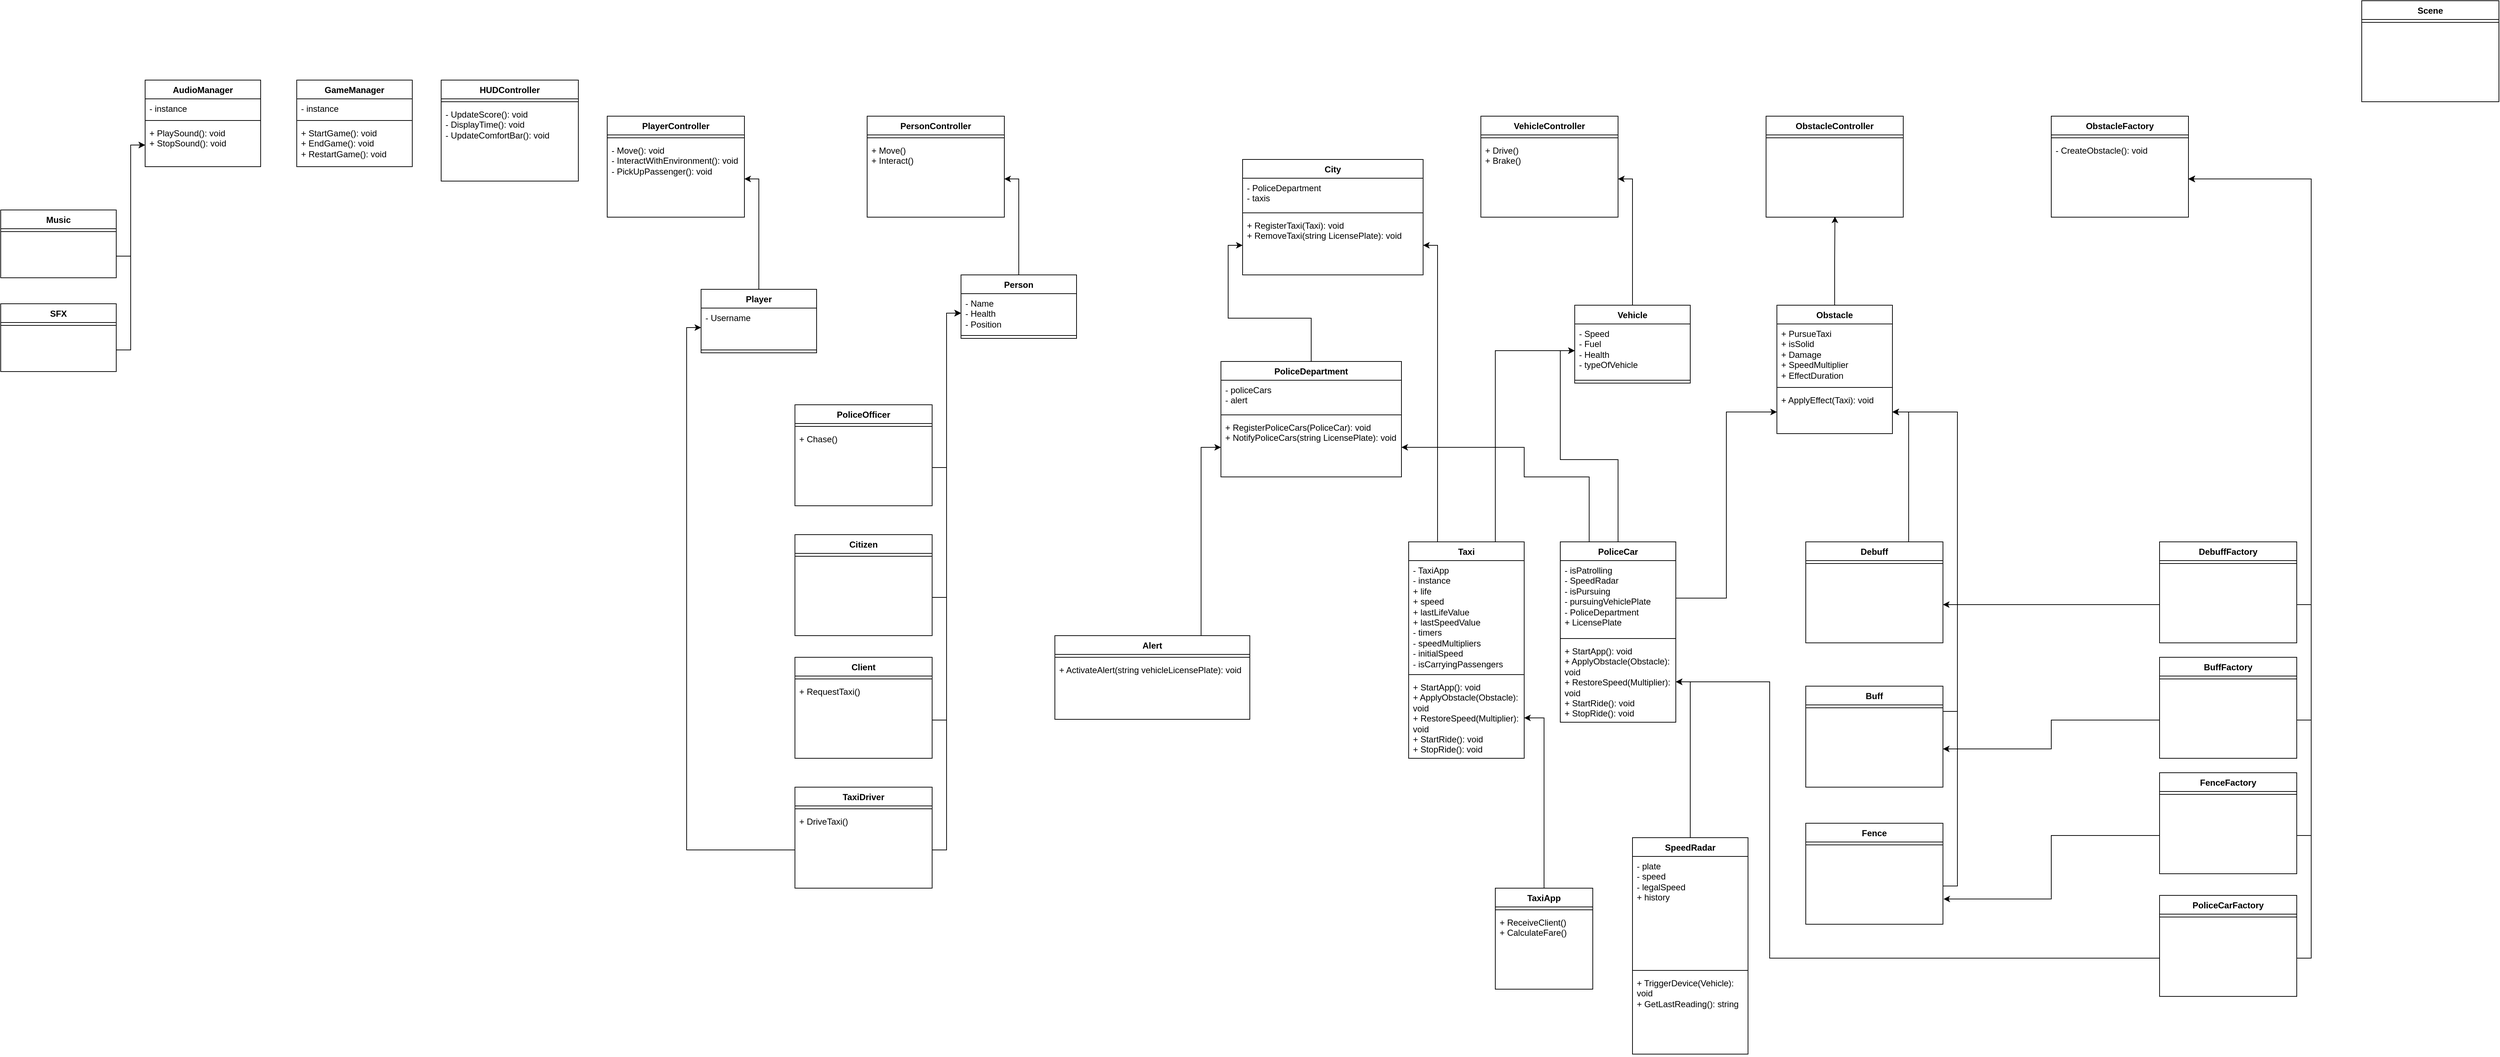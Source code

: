 <mxfile version="24.8.4">
  <diagram name="Page-1" id="lVFunfldX__j-fV8zxtV">
    <mxGraphModel dx="4097" dy="1449" grid="1" gridSize="10" guides="1" tooltips="1" connect="1" arrows="1" fold="1" page="1" pageScale="1" pageWidth="850" pageHeight="1100" math="0" shadow="0">
      <root>
        <mxCell id="0" />
        <mxCell id="1" parent="0" />
        <mxCell id="Zg6Z9V_iIzjyqQReN4WH-5" value="PlayerController" style="swimlane;fontStyle=1;align=center;verticalAlign=top;childLayout=stackLayout;horizontal=1;startSize=26;horizontalStack=0;resizeParent=1;resizeParentMax=0;resizeLast=0;collapsible=1;marginBottom=0;whiteSpace=wrap;html=1;" parent="1" vertex="1">
          <mxGeometry x="440" y="180" width="190" height="140" as="geometry" />
        </mxCell>
        <mxCell id="Zg6Z9V_iIzjyqQReN4WH-6" value="" style="line;strokeWidth=1;fillColor=none;align=left;verticalAlign=middle;spacingTop=-1;spacingLeft=3;spacingRight=3;rotatable=0;labelPosition=right;points=[];portConstraint=eastwest;strokeColor=inherit;" parent="Zg6Z9V_iIzjyqQReN4WH-5" vertex="1">
          <mxGeometry y="26" width="190" height="8" as="geometry" />
        </mxCell>
        <mxCell id="Zg6Z9V_iIzjyqQReN4WH-7" value="- Move(): void&lt;div&gt;- InteractWithEnvironment(): void&lt;/div&gt;&lt;div&gt;- PickUpPassenger(): void&lt;/div&gt;" style="text;strokeColor=none;fillColor=none;align=left;verticalAlign=top;spacingLeft=4;spacingRight=4;overflow=hidden;rotatable=0;points=[[0,0.5],[1,0.5]];portConstraint=eastwest;whiteSpace=wrap;html=1;" parent="Zg6Z9V_iIzjyqQReN4WH-5" vertex="1">
          <mxGeometry y="34" width="190" height="106" as="geometry" />
        </mxCell>
        <mxCell id="Zg6Z9V_iIzjyqQReN4WH-9" value="GameManager" style="swimlane;fontStyle=1;align=center;verticalAlign=top;childLayout=stackLayout;horizontal=1;startSize=26;horizontalStack=0;resizeParent=1;resizeParentMax=0;resizeLast=0;collapsible=1;marginBottom=0;whiteSpace=wrap;html=1;" parent="1" vertex="1">
          <mxGeometry x="10" y="130" width="160" height="120" as="geometry" />
        </mxCell>
        <mxCell id="Zg6Z9V_iIzjyqQReN4WH-10" value="- instance" style="text;strokeColor=none;fillColor=none;align=left;verticalAlign=top;spacingLeft=4;spacingRight=4;overflow=hidden;rotatable=0;points=[[0,0.5],[1,0.5]];portConstraint=eastwest;whiteSpace=wrap;html=1;" parent="Zg6Z9V_iIzjyqQReN4WH-9" vertex="1">
          <mxGeometry y="26" width="160" height="26" as="geometry" />
        </mxCell>
        <mxCell id="Zg6Z9V_iIzjyqQReN4WH-11" value="" style="line;strokeWidth=1;fillColor=none;align=left;verticalAlign=middle;spacingTop=-1;spacingLeft=3;spacingRight=3;rotatable=0;labelPosition=right;points=[];portConstraint=eastwest;strokeColor=inherit;" parent="Zg6Z9V_iIzjyqQReN4WH-9" vertex="1">
          <mxGeometry y="52" width="160" height="8" as="geometry" />
        </mxCell>
        <mxCell id="Zg6Z9V_iIzjyqQReN4WH-12" value="+ StartGame(): void&lt;div&gt;+ EndGame(): void&lt;/div&gt;&lt;div&gt;+ RestartGame(): void&lt;/div&gt;" style="text;strokeColor=none;fillColor=none;align=left;verticalAlign=top;spacingLeft=4;spacingRight=4;overflow=hidden;rotatable=0;points=[[0,0.5],[1,0.5]];portConstraint=eastwest;whiteSpace=wrap;html=1;" parent="Zg6Z9V_iIzjyqQReN4WH-9" vertex="1">
          <mxGeometry y="60" width="160" height="60" as="geometry" />
        </mxCell>
        <mxCell id="Zg6Z9V_iIzjyqQReN4WH-13" value="HUDController" style="swimlane;fontStyle=1;align=center;verticalAlign=top;childLayout=stackLayout;horizontal=1;startSize=26;horizontalStack=0;resizeParent=1;resizeParentMax=0;resizeLast=0;collapsible=1;marginBottom=0;whiteSpace=wrap;html=1;" parent="1" vertex="1">
          <mxGeometry x="210" y="130" width="190" height="140" as="geometry" />
        </mxCell>
        <mxCell id="Zg6Z9V_iIzjyqQReN4WH-14" value="" style="line;strokeWidth=1;fillColor=none;align=left;verticalAlign=middle;spacingTop=-1;spacingLeft=3;spacingRight=3;rotatable=0;labelPosition=right;points=[];portConstraint=eastwest;strokeColor=inherit;" parent="Zg6Z9V_iIzjyqQReN4WH-13" vertex="1">
          <mxGeometry y="26" width="190" height="8" as="geometry" />
        </mxCell>
        <mxCell id="Zg6Z9V_iIzjyqQReN4WH-15" value="- UpdateScore(): void&lt;div&gt;- DisplayTime(): void&lt;/div&gt;&lt;div&gt;- UpdateComfortBar(): void&lt;/div&gt;" style="text;strokeColor=none;fillColor=none;align=left;verticalAlign=top;spacingLeft=4;spacingRight=4;overflow=hidden;rotatable=0;points=[[0,0.5],[1,0.5]];portConstraint=eastwest;whiteSpace=wrap;html=1;" parent="Zg6Z9V_iIzjyqQReN4WH-13" vertex="1">
          <mxGeometry y="34" width="190" height="106" as="geometry" />
        </mxCell>
        <mxCell id="Zg6Z9V_iIzjyqQReN4WH-19" value="ObstacleFactory" style="swimlane;fontStyle=1;align=center;verticalAlign=top;childLayout=stackLayout;horizontal=1;startSize=26;horizontalStack=0;resizeParent=1;resizeParentMax=0;resizeLast=0;collapsible=1;marginBottom=0;whiteSpace=wrap;html=1;" parent="1" vertex="1">
          <mxGeometry x="2440" y="180" width="190" height="140" as="geometry" />
        </mxCell>
        <mxCell id="Zg6Z9V_iIzjyqQReN4WH-20" value="" style="line;strokeWidth=1;fillColor=none;align=left;verticalAlign=middle;spacingTop=-1;spacingLeft=3;spacingRight=3;rotatable=0;labelPosition=right;points=[];portConstraint=eastwest;strokeColor=inherit;" parent="Zg6Z9V_iIzjyqQReN4WH-19" vertex="1">
          <mxGeometry y="26" width="190" height="8" as="geometry" />
        </mxCell>
        <mxCell id="Zg6Z9V_iIzjyqQReN4WH-21" value="- CreateObstacle(): void" style="text;strokeColor=none;fillColor=none;align=left;verticalAlign=top;spacingLeft=4;spacingRight=4;overflow=hidden;rotatable=0;points=[[0,0.5],[1,0.5]];portConstraint=eastwest;whiteSpace=wrap;html=1;" parent="Zg6Z9V_iIzjyqQReN4WH-19" vertex="1">
          <mxGeometry y="34" width="190" height="106" as="geometry" />
        </mxCell>
        <mxCell id="Zg6Z9V_iIzjyqQReN4WH-22" value="AudioManager" style="swimlane;fontStyle=1;align=center;verticalAlign=top;childLayout=stackLayout;horizontal=1;startSize=26;horizontalStack=0;resizeParent=1;resizeParentMax=0;resizeLast=0;collapsible=1;marginBottom=0;whiteSpace=wrap;html=1;" parent="1" vertex="1">
          <mxGeometry x="-200" y="130" width="160" height="120" as="geometry" />
        </mxCell>
        <mxCell id="Zg6Z9V_iIzjyqQReN4WH-23" value="- instance" style="text;strokeColor=none;fillColor=none;align=left;verticalAlign=top;spacingLeft=4;spacingRight=4;overflow=hidden;rotatable=0;points=[[0,0.5],[1,0.5]];portConstraint=eastwest;whiteSpace=wrap;html=1;" parent="Zg6Z9V_iIzjyqQReN4WH-22" vertex="1">
          <mxGeometry y="26" width="160" height="26" as="geometry" />
        </mxCell>
        <mxCell id="Zg6Z9V_iIzjyqQReN4WH-24" value="" style="line;strokeWidth=1;fillColor=none;align=left;verticalAlign=middle;spacingTop=-1;spacingLeft=3;spacingRight=3;rotatable=0;labelPosition=right;points=[];portConstraint=eastwest;strokeColor=inherit;" parent="Zg6Z9V_iIzjyqQReN4WH-22" vertex="1">
          <mxGeometry y="52" width="160" height="8" as="geometry" />
        </mxCell>
        <mxCell id="Zg6Z9V_iIzjyqQReN4WH-25" value="+ PlaySound(): void&lt;div&gt;+ StopSound(): void&lt;/div&gt;" style="text;strokeColor=none;fillColor=none;align=left;verticalAlign=top;spacingLeft=4;spacingRight=4;overflow=hidden;rotatable=0;points=[[0,0.5],[1,0.5]];portConstraint=eastwest;whiteSpace=wrap;html=1;" parent="Zg6Z9V_iIzjyqQReN4WH-22" vertex="1">
          <mxGeometry y="60" width="160" height="60" as="geometry" />
        </mxCell>
        <mxCell id="ju_lTgfzVeVkISwV9ZIi-1" value="PersonController" style="swimlane;fontStyle=1;align=center;verticalAlign=top;childLayout=stackLayout;horizontal=1;startSize=26;horizontalStack=0;resizeParent=1;resizeParentMax=0;resizeLast=0;collapsible=1;marginBottom=0;whiteSpace=wrap;html=1;" vertex="1" parent="1">
          <mxGeometry x="800" y="180" width="190" height="140" as="geometry" />
        </mxCell>
        <mxCell id="ju_lTgfzVeVkISwV9ZIi-2" value="" style="line;strokeWidth=1;fillColor=none;align=left;verticalAlign=middle;spacingTop=-1;spacingLeft=3;spacingRight=3;rotatable=0;labelPosition=right;points=[];portConstraint=eastwest;strokeColor=inherit;" vertex="1" parent="ju_lTgfzVeVkISwV9ZIi-1">
          <mxGeometry y="26" width="190" height="8" as="geometry" />
        </mxCell>
        <mxCell id="ju_lTgfzVeVkISwV9ZIi-3" value="+ Move()&lt;div&gt;+ Interact()&lt;/div&gt;" style="text;strokeColor=none;fillColor=none;align=left;verticalAlign=top;spacingLeft=4;spacingRight=4;overflow=hidden;rotatable=0;points=[[0,0.5],[1,0.5]];portConstraint=eastwest;whiteSpace=wrap;html=1;" vertex="1" parent="ju_lTgfzVeVkISwV9ZIi-1">
          <mxGeometry y="34" width="190" height="106" as="geometry" />
        </mxCell>
        <mxCell id="ju_lTgfzVeVkISwV9ZIi-4" value="VehicleController" style="swimlane;fontStyle=1;align=center;verticalAlign=top;childLayout=stackLayout;horizontal=1;startSize=26;horizontalStack=0;resizeParent=1;resizeParentMax=0;resizeLast=0;collapsible=1;marginBottom=0;whiteSpace=wrap;html=1;" vertex="1" parent="1">
          <mxGeometry x="1650" y="180" width="190" height="140" as="geometry" />
        </mxCell>
        <mxCell id="ju_lTgfzVeVkISwV9ZIi-5" value="" style="line;strokeWidth=1;fillColor=none;align=left;verticalAlign=middle;spacingTop=-1;spacingLeft=3;spacingRight=3;rotatable=0;labelPosition=right;points=[];portConstraint=eastwest;strokeColor=inherit;" vertex="1" parent="ju_lTgfzVeVkISwV9ZIi-4">
          <mxGeometry y="26" width="190" height="8" as="geometry" />
        </mxCell>
        <mxCell id="ju_lTgfzVeVkISwV9ZIi-6" value="+ Drive()&lt;div&gt;+ Brake()&lt;/div&gt;" style="text;strokeColor=none;fillColor=none;align=left;verticalAlign=top;spacingLeft=4;spacingRight=4;overflow=hidden;rotatable=0;points=[[0,0.5],[1,0.5]];portConstraint=eastwest;whiteSpace=wrap;html=1;" vertex="1" parent="ju_lTgfzVeVkISwV9ZIi-4">
          <mxGeometry y="34" width="190" height="106" as="geometry" />
        </mxCell>
        <mxCell id="ju_lTgfzVeVkISwV9ZIi-13" value="PoliceOfficer" style="swimlane;fontStyle=1;align=center;verticalAlign=top;childLayout=stackLayout;horizontal=1;startSize=26;horizontalStack=0;resizeParent=1;resizeParentMax=0;resizeLast=0;collapsible=1;marginBottom=0;whiteSpace=wrap;html=1;" vertex="1" parent="1">
          <mxGeometry x="700" y="580" width="190" height="140" as="geometry" />
        </mxCell>
        <mxCell id="ju_lTgfzVeVkISwV9ZIi-14" value="" style="line;strokeWidth=1;fillColor=none;align=left;verticalAlign=middle;spacingTop=-1;spacingLeft=3;spacingRight=3;rotatable=0;labelPosition=right;points=[];portConstraint=eastwest;strokeColor=inherit;" vertex="1" parent="ju_lTgfzVeVkISwV9ZIi-13">
          <mxGeometry y="26" width="190" height="8" as="geometry" />
        </mxCell>
        <mxCell id="ju_lTgfzVeVkISwV9ZIi-15" value="+ Chase()" style="text;strokeColor=none;fillColor=none;align=left;verticalAlign=top;spacingLeft=4;spacingRight=4;overflow=hidden;rotatable=0;points=[[0,0.5],[1,0.5]];portConstraint=eastwest;whiteSpace=wrap;html=1;" vertex="1" parent="ju_lTgfzVeVkISwV9ZIi-13">
          <mxGeometry y="34" width="190" height="106" as="geometry" />
        </mxCell>
        <mxCell id="ju_lTgfzVeVkISwV9ZIi-16" value="Citizen" style="swimlane;fontStyle=1;align=center;verticalAlign=top;childLayout=stackLayout;horizontal=1;startSize=26;horizontalStack=0;resizeParent=1;resizeParentMax=0;resizeLast=0;collapsible=1;marginBottom=0;whiteSpace=wrap;html=1;" vertex="1" parent="1">
          <mxGeometry x="700" y="760" width="190" height="140" as="geometry" />
        </mxCell>
        <mxCell id="ju_lTgfzVeVkISwV9ZIi-17" value="" style="line;strokeWidth=1;fillColor=none;align=left;verticalAlign=middle;spacingTop=-1;spacingLeft=3;spacingRight=3;rotatable=0;labelPosition=right;points=[];portConstraint=eastwest;strokeColor=inherit;" vertex="1" parent="ju_lTgfzVeVkISwV9ZIi-16">
          <mxGeometry y="26" width="190" height="8" as="geometry" />
        </mxCell>
        <mxCell id="ju_lTgfzVeVkISwV9ZIi-18" value="&amp;nbsp;" style="text;strokeColor=none;fillColor=none;align=left;verticalAlign=top;spacingLeft=4;spacingRight=4;overflow=hidden;rotatable=0;points=[[0,0.5],[1,0.5]];portConstraint=eastwest;whiteSpace=wrap;html=1;" vertex="1" parent="ju_lTgfzVeVkISwV9ZIi-16">
          <mxGeometry y="34" width="190" height="106" as="geometry" />
        </mxCell>
        <mxCell id="ju_lTgfzVeVkISwV9ZIi-19" value="Client" style="swimlane;fontStyle=1;align=center;verticalAlign=top;childLayout=stackLayout;horizontal=1;startSize=26;horizontalStack=0;resizeParent=1;resizeParentMax=0;resizeLast=0;collapsible=1;marginBottom=0;whiteSpace=wrap;html=1;" vertex="1" parent="1">
          <mxGeometry x="700" y="930" width="190" height="140" as="geometry" />
        </mxCell>
        <mxCell id="ju_lTgfzVeVkISwV9ZIi-20" value="" style="line;strokeWidth=1;fillColor=none;align=left;verticalAlign=middle;spacingTop=-1;spacingLeft=3;spacingRight=3;rotatable=0;labelPosition=right;points=[];portConstraint=eastwest;strokeColor=inherit;" vertex="1" parent="ju_lTgfzVeVkISwV9ZIi-19">
          <mxGeometry y="26" width="190" height="8" as="geometry" />
        </mxCell>
        <mxCell id="ju_lTgfzVeVkISwV9ZIi-21" value="+ RequestTaxi()" style="text;strokeColor=none;fillColor=none;align=left;verticalAlign=top;spacingLeft=4;spacingRight=4;overflow=hidden;rotatable=0;points=[[0,0.5],[1,0.5]];portConstraint=eastwest;whiteSpace=wrap;html=1;" vertex="1" parent="ju_lTgfzVeVkISwV9ZIi-19">
          <mxGeometry y="34" width="190" height="106" as="geometry" />
        </mxCell>
        <mxCell id="ju_lTgfzVeVkISwV9ZIi-22" value="TaxiDriver" style="swimlane;fontStyle=1;align=center;verticalAlign=top;childLayout=stackLayout;horizontal=1;startSize=26;horizontalStack=0;resizeParent=1;resizeParentMax=0;resizeLast=0;collapsible=1;marginBottom=0;whiteSpace=wrap;html=1;" vertex="1" parent="1">
          <mxGeometry x="700" y="1110" width="190" height="140" as="geometry" />
        </mxCell>
        <mxCell id="ju_lTgfzVeVkISwV9ZIi-23" value="" style="line;strokeWidth=1;fillColor=none;align=left;verticalAlign=middle;spacingTop=-1;spacingLeft=3;spacingRight=3;rotatable=0;labelPosition=right;points=[];portConstraint=eastwest;strokeColor=inherit;" vertex="1" parent="ju_lTgfzVeVkISwV9ZIi-22">
          <mxGeometry y="26" width="190" height="8" as="geometry" />
        </mxCell>
        <mxCell id="ju_lTgfzVeVkISwV9ZIi-24" value="+ DriveTaxi()" style="text;strokeColor=none;fillColor=none;align=left;verticalAlign=top;spacingLeft=4;spacingRight=4;overflow=hidden;rotatable=0;points=[[0,0.5],[1,0.5]];portConstraint=eastwest;whiteSpace=wrap;html=1;" vertex="1" parent="ju_lTgfzVeVkISwV9ZIi-22">
          <mxGeometry y="34" width="190" height="106" as="geometry" />
        </mxCell>
        <mxCell id="ju_lTgfzVeVkISwV9ZIi-138" style="edgeStyle=orthogonalEdgeStyle;rounded=0;orthogonalLoop=1;jettySize=auto;html=1;exitX=0.5;exitY=0;exitDx=0;exitDy=0;entryX=1;entryY=0.5;entryDx=0;entryDy=0;" edge="1" parent="1" source="ju_lTgfzVeVkISwV9ZIi-28" target="ju_lTgfzVeVkISwV9ZIi-59">
          <mxGeometry relative="1" as="geometry" />
        </mxCell>
        <mxCell id="ju_lTgfzVeVkISwV9ZIi-28" value="TaxiApp" style="swimlane;fontStyle=1;align=center;verticalAlign=top;childLayout=stackLayout;horizontal=1;startSize=26;horizontalStack=0;resizeParent=1;resizeParentMax=0;resizeLast=0;collapsible=1;marginBottom=0;whiteSpace=wrap;html=1;" vertex="1" parent="1">
          <mxGeometry x="1670" y="1250" width="135" height="140" as="geometry" />
        </mxCell>
        <mxCell id="ju_lTgfzVeVkISwV9ZIi-29" value="" style="line;strokeWidth=1;fillColor=none;align=left;verticalAlign=middle;spacingTop=-1;spacingLeft=3;spacingRight=3;rotatable=0;labelPosition=right;points=[];portConstraint=eastwest;strokeColor=inherit;" vertex="1" parent="ju_lTgfzVeVkISwV9ZIi-28">
          <mxGeometry y="26" width="135" height="8" as="geometry" />
        </mxCell>
        <mxCell id="ju_lTgfzVeVkISwV9ZIi-30" value="+ ReceiveClient()&lt;div&gt;+ CalculateFare()&lt;/div&gt;" style="text;strokeColor=none;fillColor=none;align=left;verticalAlign=top;spacingLeft=4;spacingRight=4;overflow=hidden;rotatable=0;points=[[0,0.5],[1,0.5]];portConstraint=eastwest;whiteSpace=wrap;html=1;" vertex="1" parent="ju_lTgfzVeVkISwV9ZIi-28">
          <mxGeometry y="34" width="135" height="106" as="geometry" />
        </mxCell>
        <mxCell id="ju_lTgfzVeVkISwV9ZIi-37" value="Fence" style="swimlane;fontStyle=1;align=center;verticalAlign=top;childLayout=stackLayout;horizontal=1;startSize=26;horizontalStack=0;resizeParent=1;resizeParentMax=0;resizeLast=0;collapsible=1;marginBottom=0;whiteSpace=wrap;html=1;" vertex="1" parent="1">
          <mxGeometry x="2100" y="1160" width="190" height="140" as="geometry" />
        </mxCell>
        <mxCell id="ju_lTgfzVeVkISwV9ZIi-38" value="" style="line;strokeWidth=1;fillColor=none;align=left;verticalAlign=middle;spacingTop=-1;spacingLeft=3;spacingRight=3;rotatable=0;labelPosition=right;points=[];portConstraint=eastwest;strokeColor=inherit;" vertex="1" parent="ju_lTgfzVeVkISwV9ZIi-37">
          <mxGeometry y="26" width="190" height="8" as="geometry" />
        </mxCell>
        <mxCell id="ju_lTgfzVeVkISwV9ZIi-39" value="&amp;nbsp;" style="text;strokeColor=none;fillColor=none;align=left;verticalAlign=top;spacingLeft=4;spacingRight=4;overflow=hidden;rotatable=0;points=[[0,0.5],[1,0.5]];portConstraint=eastwest;whiteSpace=wrap;html=1;" vertex="1" parent="ju_lTgfzVeVkISwV9ZIi-37">
          <mxGeometry y="34" width="190" height="106" as="geometry" />
        </mxCell>
        <mxCell id="ju_lTgfzVeVkISwV9ZIi-128" style="edgeStyle=orthogonalEdgeStyle;rounded=0;orthogonalLoop=1;jettySize=auto;html=1;exitX=1;exitY=0.25;exitDx=0;exitDy=0;entryX=1;entryY=0.5;entryDx=0;entryDy=0;" edge="1" parent="1" source="ju_lTgfzVeVkISwV9ZIi-46" target="ju_lTgfzVeVkISwV9ZIi-73">
          <mxGeometry relative="1" as="geometry">
            <mxPoint x="2320" y="680" as="targetPoint" />
          </mxGeometry>
        </mxCell>
        <mxCell id="ju_lTgfzVeVkISwV9ZIi-46" value="Buff" style="swimlane;fontStyle=1;align=center;verticalAlign=top;childLayout=stackLayout;horizontal=1;startSize=26;horizontalStack=0;resizeParent=1;resizeParentMax=0;resizeLast=0;collapsible=1;marginBottom=0;whiteSpace=wrap;html=1;" vertex="1" parent="1">
          <mxGeometry x="2100" y="970" width="190" height="140" as="geometry" />
        </mxCell>
        <mxCell id="ju_lTgfzVeVkISwV9ZIi-47" value="" style="line;strokeWidth=1;fillColor=none;align=left;verticalAlign=middle;spacingTop=-1;spacingLeft=3;spacingRight=3;rotatable=0;labelPosition=right;points=[];portConstraint=eastwest;strokeColor=inherit;" vertex="1" parent="ju_lTgfzVeVkISwV9ZIi-46">
          <mxGeometry y="26" width="190" height="8" as="geometry" />
        </mxCell>
        <mxCell id="ju_lTgfzVeVkISwV9ZIi-48" value="&amp;nbsp;" style="text;strokeColor=none;fillColor=none;align=left;verticalAlign=top;spacingLeft=4;spacingRight=4;overflow=hidden;rotatable=0;points=[[0,0.5],[1,0.5]];portConstraint=eastwest;whiteSpace=wrap;html=1;" vertex="1" parent="ju_lTgfzVeVkISwV9ZIi-46">
          <mxGeometry y="34" width="190" height="106" as="geometry" />
        </mxCell>
        <mxCell id="ju_lTgfzVeVkISwV9ZIi-124" style="edgeStyle=orthogonalEdgeStyle;rounded=0;orthogonalLoop=1;jettySize=auto;html=1;exitX=0.75;exitY=0;exitDx=0;exitDy=0;entryX=1;entryY=0.5;entryDx=0;entryDy=0;" edge="1" parent="1" source="ju_lTgfzVeVkISwV9ZIi-49" target="ju_lTgfzVeVkISwV9ZIi-73">
          <mxGeometry relative="1" as="geometry">
            <mxPoint x="2050" y="590" as="targetPoint" />
          </mxGeometry>
        </mxCell>
        <mxCell id="ju_lTgfzVeVkISwV9ZIi-49" value="Debuff" style="swimlane;fontStyle=1;align=center;verticalAlign=top;childLayout=stackLayout;horizontal=1;startSize=26;horizontalStack=0;resizeParent=1;resizeParentMax=0;resizeLast=0;collapsible=1;marginBottom=0;whiteSpace=wrap;html=1;" vertex="1" parent="1">
          <mxGeometry x="2100" y="770" width="190" height="140" as="geometry" />
        </mxCell>
        <mxCell id="ju_lTgfzVeVkISwV9ZIi-50" value="" style="line;strokeWidth=1;fillColor=none;align=left;verticalAlign=middle;spacingTop=-1;spacingLeft=3;spacingRight=3;rotatable=0;labelPosition=right;points=[];portConstraint=eastwest;strokeColor=inherit;" vertex="1" parent="ju_lTgfzVeVkISwV9ZIi-49">
          <mxGeometry y="26" width="190" height="8" as="geometry" />
        </mxCell>
        <mxCell id="ju_lTgfzVeVkISwV9ZIi-51" value="&amp;nbsp;" style="text;strokeColor=none;fillColor=none;align=left;verticalAlign=top;spacingLeft=4;spacingRight=4;overflow=hidden;rotatable=0;points=[[0,0.5],[1,0.5]];portConstraint=eastwest;whiteSpace=wrap;html=1;" vertex="1" parent="ju_lTgfzVeVkISwV9ZIi-49">
          <mxGeometry y="34" width="190" height="106" as="geometry" />
        </mxCell>
        <mxCell id="ju_lTgfzVeVkISwV9ZIi-136" style="edgeStyle=orthogonalEdgeStyle;rounded=0;orthogonalLoop=1;jettySize=auto;html=1;exitX=0.75;exitY=0;exitDx=0;exitDy=0;entryX=0;entryY=0.5;entryDx=0;entryDy=0;" edge="1" parent="1" source="ju_lTgfzVeVkISwV9ZIi-56" target="ju_lTgfzVeVkISwV9ZIi-93">
          <mxGeometry relative="1" as="geometry" />
        </mxCell>
        <mxCell id="ju_lTgfzVeVkISwV9ZIi-142" style="edgeStyle=orthogonalEdgeStyle;rounded=0;orthogonalLoop=1;jettySize=auto;html=1;exitX=0.25;exitY=0;exitDx=0;exitDy=0;" edge="1" parent="1" source="ju_lTgfzVeVkISwV9ZIi-56" target="ju_lTgfzVeVkISwV9ZIi-113">
          <mxGeometry relative="1" as="geometry" />
        </mxCell>
        <mxCell id="ju_lTgfzVeVkISwV9ZIi-56" value="Taxi" style="swimlane;fontStyle=1;align=center;verticalAlign=top;childLayout=stackLayout;horizontal=1;startSize=26;horizontalStack=0;resizeParent=1;resizeParentMax=0;resizeLast=0;collapsible=1;marginBottom=0;whiteSpace=wrap;html=1;" vertex="1" parent="1">
          <mxGeometry x="1550" y="770" width="160" height="300" as="geometry" />
        </mxCell>
        <mxCell id="ju_lTgfzVeVkISwV9ZIi-57" value="- TaxiApp&lt;div&gt;- instance&lt;/div&gt;&lt;div&gt;+ life&lt;/div&gt;&lt;div&gt;+ speed&lt;/div&gt;&lt;div&gt;+ lastLifeValue&lt;/div&gt;&lt;div&gt;+ lastSpeedValue&lt;/div&gt;&lt;div&gt;- timers&lt;/div&gt;&lt;div&gt;- speedMultipliers&lt;/div&gt;&lt;div&gt;- initialSpeed&lt;/div&gt;&lt;div&gt;- isCarryingPassengers&lt;/div&gt;" style="text;strokeColor=none;fillColor=none;align=left;verticalAlign=top;spacingLeft=4;spacingRight=4;overflow=hidden;rotatable=0;points=[[0,0.5],[1,0.5]];portConstraint=eastwest;whiteSpace=wrap;html=1;" vertex="1" parent="ju_lTgfzVeVkISwV9ZIi-56">
          <mxGeometry y="26" width="160" height="154" as="geometry" />
        </mxCell>
        <mxCell id="ju_lTgfzVeVkISwV9ZIi-58" value="" style="line;strokeWidth=1;fillColor=none;align=left;verticalAlign=middle;spacingTop=-1;spacingLeft=3;spacingRight=3;rotatable=0;labelPosition=right;points=[];portConstraint=eastwest;strokeColor=inherit;" vertex="1" parent="ju_lTgfzVeVkISwV9ZIi-56">
          <mxGeometry y="180" width="160" height="8" as="geometry" />
        </mxCell>
        <mxCell id="ju_lTgfzVeVkISwV9ZIi-59" value="+ StartApp(): void&lt;div&gt;+ ApplyObstacle(Obstacle): void&lt;/div&gt;&lt;div&gt;+ RestoreSpeed(Multiplier): void&lt;/div&gt;&lt;div&gt;+ StartRide(): void&lt;/div&gt;&lt;div&gt;+ StopRide(): void&lt;/div&gt;" style="text;strokeColor=none;fillColor=none;align=left;verticalAlign=top;spacingLeft=4;spacingRight=4;overflow=hidden;rotatable=0;points=[[0,0.5],[1,0.5]];portConstraint=eastwest;whiteSpace=wrap;html=1;" vertex="1" parent="ju_lTgfzVeVkISwV9ZIi-56">
          <mxGeometry y="188" width="160" height="112" as="geometry" />
        </mxCell>
        <mxCell id="ju_lTgfzVeVkISwV9ZIi-152" style="edgeStyle=orthogonalEdgeStyle;rounded=0;orthogonalLoop=1;jettySize=auto;html=1;exitX=0.5;exitY=0;exitDx=0;exitDy=0;" edge="1" parent="1" source="ju_lTgfzVeVkISwV9ZIi-60" target="ju_lTgfzVeVkISwV9ZIi-3">
          <mxGeometry relative="1" as="geometry" />
        </mxCell>
        <mxCell id="ju_lTgfzVeVkISwV9ZIi-60" value="Person" style="swimlane;fontStyle=1;align=center;verticalAlign=top;childLayout=stackLayout;horizontal=1;startSize=26;horizontalStack=0;resizeParent=1;resizeParentMax=0;resizeLast=0;collapsible=1;marginBottom=0;whiteSpace=wrap;html=1;" vertex="1" parent="1">
          <mxGeometry x="930" y="400" width="160" height="88" as="geometry" />
        </mxCell>
        <mxCell id="ju_lTgfzVeVkISwV9ZIi-61" value="- Name&lt;div&gt;- Health&lt;/div&gt;&lt;div&gt;- Position&lt;/div&gt;" style="text;strokeColor=none;fillColor=none;align=left;verticalAlign=top;spacingLeft=4;spacingRight=4;overflow=hidden;rotatable=0;points=[[0,0.5],[1,0.5]];portConstraint=eastwest;whiteSpace=wrap;html=1;" vertex="1" parent="ju_lTgfzVeVkISwV9ZIi-60">
          <mxGeometry y="26" width="160" height="54" as="geometry" />
        </mxCell>
        <mxCell id="ju_lTgfzVeVkISwV9ZIi-62" value="" style="line;strokeWidth=1;fillColor=none;align=left;verticalAlign=middle;spacingTop=-1;spacingLeft=3;spacingRight=3;rotatable=0;labelPosition=right;points=[];portConstraint=eastwest;strokeColor=inherit;" vertex="1" parent="ju_lTgfzVeVkISwV9ZIi-60">
          <mxGeometry y="80" width="160" height="8" as="geometry" />
        </mxCell>
        <mxCell id="ju_lTgfzVeVkISwV9ZIi-70" value="Obstacle" style="swimlane;fontStyle=1;align=center;verticalAlign=top;childLayout=stackLayout;horizontal=1;startSize=26;horizontalStack=0;resizeParent=1;resizeParentMax=0;resizeLast=0;collapsible=1;marginBottom=0;whiteSpace=wrap;html=1;" vertex="1" parent="1">
          <mxGeometry x="2060" y="442" width="160" height="178" as="geometry" />
        </mxCell>
        <mxCell id="ju_lTgfzVeVkISwV9ZIi-71" value="+ PursueTaxi&lt;div&gt;+ isSolid&lt;/div&gt;&lt;div&gt;+ Damage&lt;/div&gt;&lt;div&gt;+ SpeedMultiplier&lt;/div&gt;&lt;div&gt;+ EffectDuration&lt;/div&gt;" style="text;strokeColor=none;fillColor=none;align=left;verticalAlign=top;spacingLeft=4;spacingRight=4;overflow=hidden;rotatable=0;points=[[0,0.5],[1,0.5]];portConstraint=eastwest;whiteSpace=wrap;html=1;" vertex="1" parent="ju_lTgfzVeVkISwV9ZIi-70">
          <mxGeometry y="26" width="160" height="84" as="geometry" />
        </mxCell>
        <mxCell id="ju_lTgfzVeVkISwV9ZIi-72" value="" style="line;strokeWidth=1;fillColor=none;align=left;verticalAlign=middle;spacingTop=-1;spacingLeft=3;spacingRight=3;rotatable=0;labelPosition=right;points=[];portConstraint=eastwest;strokeColor=inherit;" vertex="1" parent="ju_lTgfzVeVkISwV9ZIi-70">
          <mxGeometry y="110" width="160" height="8" as="geometry" />
        </mxCell>
        <mxCell id="ju_lTgfzVeVkISwV9ZIi-73" value="+ ApplyEffect(Taxi): void" style="text;strokeColor=none;fillColor=none;align=left;verticalAlign=top;spacingLeft=4;spacingRight=4;overflow=hidden;rotatable=0;points=[[0,0.5],[1,0.5]];portConstraint=eastwest;whiteSpace=wrap;html=1;" vertex="1" parent="ju_lTgfzVeVkISwV9ZIi-70">
          <mxGeometry y="118" width="160" height="60" as="geometry" />
        </mxCell>
        <mxCell id="ju_lTgfzVeVkISwV9ZIi-74" value="FenceFactory" style="swimlane;fontStyle=1;align=center;verticalAlign=top;childLayout=stackLayout;horizontal=1;startSize=26;horizontalStack=0;resizeParent=1;resizeParentMax=0;resizeLast=0;collapsible=1;marginBottom=0;whiteSpace=wrap;html=1;" vertex="1" parent="1">
          <mxGeometry x="2590" y="1090" width="190" height="140" as="geometry" />
        </mxCell>
        <mxCell id="ju_lTgfzVeVkISwV9ZIi-75" value="" style="line;strokeWidth=1;fillColor=none;align=left;verticalAlign=middle;spacingTop=-1;spacingLeft=3;spacingRight=3;rotatable=0;labelPosition=right;points=[];portConstraint=eastwest;strokeColor=inherit;" vertex="1" parent="ju_lTgfzVeVkISwV9ZIi-74">
          <mxGeometry y="26" width="190" height="8" as="geometry" />
        </mxCell>
        <mxCell id="ju_lTgfzVeVkISwV9ZIi-76" value="&amp;nbsp;" style="text;strokeColor=none;fillColor=none;align=left;verticalAlign=top;spacingLeft=4;spacingRight=4;overflow=hidden;rotatable=0;points=[[0,0.5],[1,0.5]];portConstraint=eastwest;whiteSpace=wrap;html=1;" vertex="1" parent="ju_lTgfzVeVkISwV9ZIi-74">
          <mxGeometry y="34" width="190" height="106" as="geometry" />
        </mxCell>
        <mxCell id="ju_lTgfzVeVkISwV9ZIi-77" value="PoliceCarFactory" style="swimlane;fontStyle=1;align=center;verticalAlign=top;childLayout=stackLayout;horizontal=1;startSize=26;horizontalStack=0;resizeParent=1;resizeParentMax=0;resizeLast=0;collapsible=1;marginBottom=0;whiteSpace=wrap;html=1;" vertex="1" parent="1">
          <mxGeometry x="2590" y="1260" width="190" height="140" as="geometry" />
        </mxCell>
        <mxCell id="ju_lTgfzVeVkISwV9ZIi-78" value="" style="line;strokeWidth=1;fillColor=none;align=left;verticalAlign=middle;spacingTop=-1;spacingLeft=3;spacingRight=3;rotatable=0;labelPosition=right;points=[];portConstraint=eastwest;strokeColor=inherit;" vertex="1" parent="ju_lTgfzVeVkISwV9ZIi-77">
          <mxGeometry y="26" width="190" height="8" as="geometry" />
        </mxCell>
        <mxCell id="ju_lTgfzVeVkISwV9ZIi-79" value="&amp;nbsp;" style="text;strokeColor=none;fillColor=none;align=left;verticalAlign=top;spacingLeft=4;spacingRight=4;overflow=hidden;rotatable=0;points=[[0,0.5],[1,0.5]];portConstraint=eastwest;whiteSpace=wrap;html=1;" vertex="1" parent="ju_lTgfzVeVkISwV9ZIi-77">
          <mxGeometry y="34" width="190" height="106" as="geometry" />
        </mxCell>
        <mxCell id="ju_lTgfzVeVkISwV9ZIi-80" value="DebuffFactory" style="swimlane;fontStyle=1;align=center;verticalAlign=top;childLayout=stackLayout;horizontal=1;startSize=26;horizontalStack=0;resizeParent=1;resizeParentMax=0;resizeLast=0;collapsible=1;marginBottom=0;whiteSpace=wrap;html=1;" vertex="1" parent="1">
          <mxGeometry x="2590" y="770" width="190" height="140" as="geometry" />
        </mxCell>
        <mxCell id="ju_lTgfzVeVkISwV9ZIi-81" value="" style="line;strokeWidth=1;fillColor=none;align=left;verticalAlign=middle;spacingTop=-1;spacingLeft=3;spacingRight=3;rotatable=0;labelPosition=right;points=[];portConstraint=eastwest;strokeColor=inherit;" vertex="1" parent="ju_lTgfzVeVkISwV9ZIi-80">
          <mxGeometry y="26" width="190" height="8" as="geometry" />
        </mxCell>
        <mxCell id="ju_lTgfzVeVkISwV9ZIi-82" value="&amp;nbsp;" style="text;strokeColor=none;fillColor=none;align=left;verticalAlign=top;spacingLeft=4;spacingRight=4;overflow=hidden;rotatable=0;points=[[0,0.5],[1,0.5]];portConstraint=eastwest;whiteSpace=wrap;html=1;" vertex="1" parent="ju_lTgfzVeVkISwV9ZIi-80">
          <mxGeometry y="34" width="190" height="106" as="geometry" />
        </mxCell>
        <mxCell id="ju_lTgfzVeVkISwV9ZIi-83" value="BuffFactory" style="swimlane;fontStyle=1;align=center;verticalAlign=top;childLayout=stackLayout;horizontal=1;startSize=26;horizontalStack=0;resizeParent=1;resizeParentMax=0;resizeLast=0;collapsible=1;marginBottom=0;whiteSpace=wrap;html=1;" vertex="1" parent="1">
          <mxGeometry x="2590" y="930" width="190" height="140" as="geometry" />
        </mxCell>
        <mxCell id="ju_lTgfzVeVkISwV9ZIi-84" value="" style="line;strokeWidth=1;fillColor=none;align=left;verticalAlign=middle;spacingTop=-1;spacingLeft=3;spacingRight=3;rotatable=0;labelPosition=right;points=[];portConstraint=eastwest;strokeColor=inherit;" vertex="1" parent="ju_lTgfzVeVkISwV9ZIi-83">
          <mxGeometry y="26" width="190" height="8" as="geometry" />
        </mxCell>
        <mxCell id="ju_lTgfzVeVkISwV9ZIi-85" value="&amp;nbsp;" style="text;strokeColor=none;fillColor=none;align=left;verticalAlign=top;spacingLeft=4;spacingRight=4;overflow=hidden;rotatable=0;points=[[0,0.5],[1,0.5]];portConstraint=eastwest;whiteSpace=wrap;html=1;" vertex="1" parent="ju_lTgfzVeVkISwV9ZIi-83">
          <mxGeometry y="34" width="190" height="106" as="geometry" />
        </mxCell>
        <mxCell id="ju_lTgfzVeVkISwV9ZIi-89" value="Scene" style="swimlane;fontStyle=1;align=center;verticalAlign=top;childLayout=stackLayout;horizontal=1;startSize=26;horizontalStack=0;resizeParent=1;resizeParentMax=0;resizeLast=0;collapsible=1;marginBottom=0;whiteSpace=wrap;html=1;" vertex="1" parent="1">
          <mxGeometry x="2870" y="20" width="190" height="140" as="geometry" />
        </mxCell>
        <mxCell id="ju_lTgfzVeVkISwV9ZIi-90" value="" style="line;strokeWidth=1;fillColor=none;align=left;verticalAlign=middle;spacingTop=-1;spacingLeft=3;spacingRight=3;rotatable=0;labelPosition=right;points=[];portConstraint=eastwest;strokeColor=inherit;" vertex="1" parent="ju_lTgfzVeVkISwV9ZIi-89">
          <mxGeometry y="26" width="190" height="8" as="geometry" />
        </mxCell>
        <mxCell id="ju_lTgfzVeVkISwV9ZIi-91" value="&amp;nbsp;" style="text;strokeColor=none;fillColor=none;align=left;verticalAlign=top;spacingLeft=4;spacingRight=4;overflow=hidden;rotatable=0;points=[[0,0.5],[1,0.5]];portConstraint=eastwest;whiteSpace=wrap;html=1;" vertex="1" parent="ju_lTgfzVeVkISwV9ZIi-89">
          <mxGeometry y="34" width="190" height="106" as="geometry" />
        </mxCell>
        <mxCell id="ju_lTgfzVeVkISwV9ZIi-133" style="edgeStyle=orthogonalEdgeStyle;rounded=0;orthogonalLoop=1;jettySize=auto;html=1;exitX=0.5;exitY=0;exitDx=0;exitDy=0;entryX=1;entryY=0.5;entryDx=0;entryDy=0;" edge="1" parent="1" source="ju_lTgfzVeVkISwV9ZIi-94" target="ju_lTgfzVeVkISwV9ZIi-6">
          <mxGeometry relative="1" as="geometry" />
        </mxCell>
        <mxCell id="ju_lTgfzVeVkISwV9ZIi-94" value="Vehicle" style="swimlane;fontStyle=1;align=center;verticalAlign=top;childLayout=stackLayout;horizontal=1;startSize=26;horizontalStack=0;resizeParent=1;resizeParentMax=0;resizeLast=0;collapsible=1;marginBottom=0;whiteSpace=wrap;html=1;" vertex="1" parent="1">
          <mxGeometry x="1780" y="442" width="160" height="108" as="geometry" />
        </mxCell>
        <mxCell id="ju_lTgfzVeVkISwV9ZIi-93" value="- Speed&lt;div&gt;- Fuel&lt;/div&gt;&lt;div&gt;- Health&lt;/div&gt;&lt;div&gt;- typeOfVehicle&lt;/div&gt;" style="text;strokeColor=none;fillColor=none;align=left;verticalAlign=top;spacingLeft=4;spacingRight=4;overflow=hidden;rotatable=0;points=[[0,0.5],[1,0.5]];portConstraint=eastwest;whiteSpace=wrap;html=1;" vertex="1" parent="ju_lTgfzVeVkISwV9ZIi-94">
          <mxGeometry y="26" width="160" height="74" as="geometry" />
        </mxCell>
        <mxCell id="ju_lTgfzVeVkISwV9ZIi-96" value="" style="line;strokeWidth=1;fillColor=none;align=left;verticalAlign=middle;spacingTop=-1;spacingLeft=3;spacingRight=3;rotatable=0;labelPosition=right;points=[];portConstraint=eastwest;strokeColor=inherit;" vertex="1" parent="ju_lTgfzVeVkISwV9ZIi-94">
          <mxGeometry y="100" width="160" height="8" as="geometry" />
        </mxCell>
        <mxCell id="ju_lTgfzVeVkISwV9ZIi-137" style="edgeStyle=orthogonalEdgeStyle;rounded=0;orthogonalLoop=1;jettySize=auto;html=1;exitX=0.5;exitY=0;exitDx=0;exitDy=0;" edge="1" parent="1" source="ju_lTgfzVeVkISwV9ZIi-98" target="ju_lTgfzVeVkISwV9ZIi-109">
          <mxGeometry relative="1" as="geometry" />
        </mxCell>
        <mxCell id="ju_lTgfzVeVkISwV9ZIi-98" value="SpeedRadar" style="swimlane;fontStyle=1;align=center;verticalAlign=top;childLayout=stackLayout;horizontal=1;startSize=26;horizontalStack=0;resizeParent=1;resizeParentMax=0;resizeLast=0;collapsible=1;marginBottom=0;whiteSpace=wrap;html=1;" vertex="1" parent="1">
          <mxGeometry x="1860" y="1180" width="160" height="300" as="geometry" />
        </mxCell>
        <mxCell id="ju_lTgfzVeVkISwV9ZIi-99" value="- plate&lt;div&gt;- speed&lt;/div&gt;&lt;div&gt;- legalSpeed&lt;/div&gt;&lt;div&gt;+ history&amp;nbsp;&lt;/div&gt;" style="text;strokeColor=none;fillColor=none;align=left;verticalAlign=top;spacingLeft=4;spacingRight=4;overflow=hidden;rotatable=0;points=[[0,0.5],[1,0.5]];portConstraint=eastwest;whiteSpace=wrap;html=1;" vertex="1" parent="ju_lTgfzVeVkISwV9ZIi-98">
          <mxGeometry y="26" width="160" height="154" as="geometry" />
        </mxCell>
        <mxCell id="ju_lTgfzVeVkISwV9ZIi-100" value="" style="line;strokeWidth=1;fillColor=none;align=left;verticalAlign=middle;spacingTop=-1;spacingLeft=3;spacingRight=3;rotatable=0;labelPosition=right;points=[];portConstraint=eastwest;strokeColor=inherit;" vertex="1" parent="ju_lTgfzVeVkISwV9ZIi-98">
          <mxGeometry y="180" width="160" height="8" as="geometry" />
        </mxCell>
        <mxCell id="ju_lTgfzVeVkISwV9ZIi-101" value="+ TriggerDevice(Vehicle): void&lt;div&gt;+ GetLastReading(): string&lt;/div&gt;" style="text;strokeColor=none;fillColor=none;align=left;verticalAlign=top;spacingLeft=4;spacingRight=4;overflow=hidden;rotatable=0;points=[[0,0.5],[1,0.5]];portConstraint=eastwest;whiteSpace=wrap;html=1;" vertex="1" parent="ju_lTgfzVeVkISwV9ZIi-98">
          <mxGeometry y="188" width="160" height="112" as="geometry" />
        </mxCell>
        <mxCell id="ju_lTgfzVeVkISwV9ZIi-141" style="edgeStyle=orthogonalEdgeStyle;rounded=0;orthogonalLoop=1;jettySize=auto;html=1;exitX=0.5;exitY=0;exitDx=0;exitDy=0;entryX=0;entryY=0.5;entryDx=0;entryDy=0;" edge="1" parent="1" source="ju_lTgfzVeVkISwV9ZIi-102" target="ju_lTgfzVeVkISwV9ZIi-113">
          <mxGeometry relative="1" as="geometry" />
        </mxCell>
        <mxCell id="ju_lTgfzVeVkISwV9ZIi-102" value="PoliceDepartment" style="swimlane;fontStyle=1;align=center;verticalAlign=top;childLayout=stackLayout;horizontal=1;startSize=26;horizontalStack=0;resizeParent=1;resizeParentMax=0;resizeLast=0;collapsible=1;marginBottom=0;whiteSpace=wrap;html=1;" vertex="1" parent="1">
          <mxGeometry x="1290" y="520" width="250" height="160" as="geometry" />
        </mxCell>
        <mxCell id="ju_lTgfzVeVkISwV9ZIi-103" value="- policeCars&lt;div&gt;- alert&lt;/div&gt;" style="text;strokeColor=none;fillColor=none;align=left;verticalAlign=top;spacingLeft=4;spacingRight=4;overflow=hidden;rotatable=0;points=[[0,0.5],[1,0.5]];portConstraint=eastwest;whiteSpace=wrap;html=1;" vertex="1" parent="ju_lTgfzVeVkISwV9ZIi-102">
          <mxGeometry y="26" width="250" height="44" as="geometry" />
        </mxCell>
        <mxCell id="ju_lTgfzVeVkISwV9ZIi-104" value="" style="line;strokeWidth=1;fillColor=none;align=left;verticalAlign=middle;spacingTop=-1;spacingLeft=3;spacingRight=3;rotatable=0;labelPosition=right;points=[];portConstraint=eastwest;strokeColor=inherit;" vertex="1" parent="ju_lTgfzVeVkISwV9ZIi-102">
          <mxGeometry y="70" width="250" height="8" as="geometry" />
        </mxCell>
        <mxCell id="ju_lTgfzVeVkISwV9ZIi-105" value="+ RegisterPoliceCars(PoliceCar): void&lt;div&gt;+ NotifyPoliceCars(string LicensePlate): void&lt;/div&gt;" style="text;strokeColor=none;fillColor=none;align=left;verticalAlign=top;spacingLeft=4;spacingRight=4;overflow=hidden;rotatable=0;points=[[0,0.5],[1,0.5]];portConstraint=eastwest;whiteSpace=wrap;html=1;" vertex="1" parent="ju_lTgfzVeVkISwV9ZIi-102">
          <mxGeometry y="78" width="250" height="82" as="geometry" />
        </mxCell>
        <mxCell id="ju_lTgfzVeVkISwV9ZIi-134" style="edgeStyle=orthogonalEdgeStyle;rounded=0;orthogonalLoop=1;jettySize=auto;html=1;exitX=0.5;exitY=0;exitDx=0;exitDy=0;entryX=0;entryY=0.5;entryDx=0;entryDy=0;" edge="1" parent="1" source="ju_lTgfzVeVkISwV9ZIi-106" target="ju_lTgfzVeVkISwV9ZIi-93">
          <mxGeometry relative="1" as="geometry" />
        </mxCell>
        <mxCell id="ju_lTgfzVeVkISwV9ZIi-139" style="edgeStyle=orthogonalEdgeStyle;rounded=0;orthogonalLoop=1;jettySize=auto;html=1;exitX=0.25;exitY=0;exitDx=0;exitDy=0;entryX=1;entryY=0.5;entryDx=0;entryDy=0;" edge="1" parent="1" source="ju_lTgfzVeVkISwV9ZIi-106" target="ju_lTgfzVeVkISwV9ZIi-105">
          <mxGeometry relative="1" as="geometry">
            <Array as="points">
              <mxPoint x="1800" y="680" />
              <mxPoint x="1710" y="680" />
              <mxPoint x="1710" y="639" />
            </Array>
          </mxGeometry>
        </mxCell>
        <mxCell id="ju_lTgfzVeVkISwV9ZIi-106" value="PoliceCar" style="swimlane;fontStyle=1;align=center;verticalAlign=top;childLayout=stackLayout;horizontal=1;startSize=26;horizontalStack=0;resizeParent=1;resizeParentMax=0;resizeLast=0;collapsible=1;marginBottom=0;whiteSpace=wrap;html=1;" vertex="1" parent="1">
          <mxGeometry x="1760" y="770" width="160" height="250" as="geometry" />
        </mxCell>
        <mxCell id="ju_lTgfzVeVkISwV9ZIi-107" value="- isPatrolling&lt;div&gt;- SpeedRadar&lt;/div&gt;&lt;div&gt;- isPursuing&lt;/div&gt;&lt;div&gt;- pursuingVehiclePlate&lt;/div&gt;&lt;div&gt;- PoliceDepartment&lt;/div&gt;&lt;div&gt;+ LicensePlate&lt;/div&gt;&lt;div&gt;&lt;br&gt;&lt;/div&gt;" style="text;strokeColor=none;fillColor=none;align=left;verticalAlign=top;spacingLeft=4;spacingRight=4;overflow=hidden;rotatable=0;points=[[0,0.5],[1,0.5]];portConstraint=eastwest;whiteSpace=wrap;html=1;" vertex="1" parent="ju_lTgfzVeVkISwV9ZIi-106">
          <mxGeometry y="26" width="160" height="104" as="geometry" />
        </mxCell>
        <mxCell id="ju_lTgfzVeVkISwV9ZIi-108" value="" style="line;strokeWidth=1;fillColor=none;align=left;verticalAlign=middle;spacingTop=-1;spacingLeft=3;spacingRight=3;rotatable=0;labelPosition=right;points=[];portConstraint=eastwest;strokeColor=inherit;" vertex="1" parent="ju_lTgfzVeVkISwV9ZIi-106">
          <mxGeometry y="130" width="160" height="8" as="geometry" />
        </mxCell>
        <mxCell id="ju_lTgfzVeVkISwV9ZIi-109" value="+ StartApp(): void&lt;div&gt;+ ApplyObstacle(Obstacle): void&lt;/div&gt;&lt;div&gt;+ RestoreSpeed(Multiplier): void&lt;/div&gt;&lt;div&gt;+ StartRide(): void&lt;/div&gt;&lt;div&gt;+ StopRide(): void&lt;/div&gt;" style="text;strokeColor=none;fillColor=none;align=left;verticalAlign=top;spacingLeft=4;spacingRight=4;overflow=hidden;rotatable=0;points=[[0,0.5],[1,0.5]];portConstraint=eastwest;whiteSpace=wrap;html=1;" vertex="1" parent="ju_lTgfzVeVkISwV9ZIi-106">
          <mxGeometry y="138" width="160" height="112" as="geometry" />
        </mxCell>
        <mxCell id="ju_lTgfzVeVkISwV9ZIi-110" value="City" style="swimlane;fontStyle=1;align=center;verticalAlign=top;childLayout=stackLayout;horizontal=1;startSize=26;horizontalStack=0;resizeParent=1;resizeParentMax=0;resizeLast=0;collapsible=1;marginBottom=0;whiteSpace=wrap;html=1;" vertex="1" parent="1">
          <mxGeometry x="1320" y="240" width="250" height="160" as="geometry" />
        </mxCell>
        <mxCell id="ju_lTgfzVeVkISwV9ZIi-111" value="- PoliceDepartment&lt;br&gt;- taxis" style="text;strokeColor=none;fillColor=none;align=left;verticalAlign=top;spacingLeft=4;spacingRight=4;overflow=hidden;rotatable=0;points=[[0,0.5],[1,0.5]];portConstraint=eastwest;whiteSpace=wrap;html=1;" vertex="1" parent="ju_lTgfzVeVkISwV9ZIi-110">
          <mxGeometry y="26" width="250" height="44" as="geometry" />
        </mxCell>
        <mxCell id="ju_lTgfzVeVkISwV9ZIi-112" value="" style="line;strokeWidth=1;fillColor=none;align=left;verticalAlign=middle;spacingTop=-1;spacingLeft=3;spacingRight=3;rotatable=0;labelPosition=right;points=[];portConstraint=eastwest;strokeColor=inherit;" vertex="1" parent="ju_lTgfzVeVkISwV9ZIi-110">
          <mxGeometry y="70" width="250" height="8" as="geometry" />
        </mxCell>
        <mxCell id="ju_lTgfzVeVkISwV9ZIi-113" value="+ RegisterTaxi(Taxi): void&lt;div&gt;+ RemoveTaxi(string LicensePlate): void&lt;/div&gt;" style="text;strokeColor=none;fillColor=none;align=left;verticalAlign=top;spacingLeft=4;spacingRight=4;overflow=hidden;rotatable=0;points=[[0,0.5],[1,0.5]];portConstraint=eastwest;whiteSpace=wrap;html=1;" vertex="1" parent="ju_lTgfzVeVkISwV9ZIi-110">
          <mxGeometry y="78" width="250" height="82" as="geometry" />
        </mxCell>
        <mxCell id="ju_lTgfzVeVkISwV9ZIi-140" style="edgeStyle=orthogonalEdgeStyle;rounded=0;orthogonalLoop=1;jettySize=auto;html=1;exitX=0.75;exitY=0;exitDx=0;exitDy=0;" edge="1" parent="1" source="ju_lTgfzVeVkISwV9ZIi-114" target="ju_lTgfzVeVkISwV9ZIi-105">
          <mxGeometry relative="1" as="geometry" />
        </mxCell>
        <mxCell id="ju_lTgfzVeVkISwV9ZIi-114" value="Alert" style="swimlane;fontStyle=1;align=center;verticalAlign=top;childLayout=stackLayout;horizontal=1;startSize=26;horizontalStack=0;resizeParent=1;resizeParentMax=0;resizeLast=0;collapsible=1;marginBottom=0;whiteSpace=wrap;html=1;" vertex="1" parent="1">
          <mxGeometry x="1060" y="900" width="270" height="116" as="geometry" />
        </mxCell>
        <mxCell id="ju_lTgfzVeVkISwV9ZIi-116" value="" style="line;strokeWidth=1;fillColor=none;align=left;verticalAlign=middle;spacingTop=-1;spacingLeft=3;spacingRight=3;rotatable=0;labelPosition=right;points=[];portConstraint=eastwest;strokeColor=inherit;" vertex="1" parent="ju_lTgfzVeVkISwV9ZIi-114">
          <mxGeometry y="26" width="270" height="8" as="geometry" />
        </mxCell>
        <mxCell id="ju_lTgfzVeVkISwV9ZIi-117" value="+ ActivateAlert(string vehicleLicensePlate): void" style="text;strokeColor=none;fillColor=none;align=left;verticalAlign=top;spacingLeft=4;spacingRight=4;overflow=hidden;rotatable=0;points=[[0,0.5],[1,0.5]];portConstraint=eastwest;whiteSpace=wrap;html=1;" vertex="1" parent="ju_lTgfzVeVkISwV9ZIi-114">
          <mxGeometry y="34" width="270" height="82" as="geometry" />
        </mxCell>
        <mxCell id="ju_lTgfzVeVkISwV9ZIi-118" value="ObstacleController" style="swimlane;fontStyle=1;align=center;verticalAlign=top;childLayout=stackLayout;horizontal=1;startSize=26;horizontalStack=0;resizeParent=1;resizeParentMax=0;resizeLast=0;collapsible=1;marginBottom=0;whiteSpace=wrap;html=1;" vertex="1" parent="1">
          <mxGeometry x="2045" y="180" width="190" height="140" as="geometry" />
        </mxCell>
        <mxCell id="ju_lTgfzVeVkISwV9ZIi-119" value="" style="line;strokeWidth=1;fillColor=none;align=left;verticalAlign=middle;spacingTop=-1;spacingLeft=3;spacingRight=3;rotatable=0;labelPosition=right;points=[];portConstraint=eastwest;strokeColor=inherit;" vertex="1" parent="ju_lTgfzVeVkISwV9ZIi-118">
          <mxGeometry y="26" width="190" height="8" as="geometry" />
        </mxCell>
        <mxCell id="ju_lTgfzVeVkISwV9ZIi-120" value="&amp;nbsp;" style="text;strokeColor=none;fillColor=none;align=left;verticalAlign=top;spacingLeft=4;spacingRight=4;overflow=hidden;rotatable=0;points=[[0,0.5],[1,0.5]];portConstraint=eastwest;whiteSpace=wrap;html=1;" vertex="1" parent="ju_lTgfzVeVkISwV9ZIi-118">
          <mxGeometry y="34" width="190" height="106" as="geometry" />
        </mxCell>
        <mxCell id="ju_lTgfzVeVkISwV9ZIi-123" style="edgeStyle=orthogonalEdgeStyle;rounded=0;orthogonalLoop=1;jettySize=auto;html=1;exitX=0.5;exitY=0;exitDx=0;exitDy=0;entryX=0.502;entryY=0.992;entryDx=0;entryDy=0;entryPerimeter=0;" edge="1" parent="1" source="ju_lTgfzVeVkISwV9ZIi-70" target="ju_lTgfzVeVkISwV9ZIi-120">
          <mxGeometry relative="1" as="geometry" />
        </mxCell>
        <mxCell id="ju_lTgfzVeVkISwV9ZIi-129" style="edgeStyle=orthogonalEdgeStyle;rounded=0;orthogonalLoop=1;jettySize=auto;html=1;exitX=1;exitY=0.5;exitDx=0;exitDy=0;entryX=1;entryY=0.5;entryDx=0;entryDy=0;" edge="1" parent="1" source="ju_lTgfzVeVkISwV9ZIi-39" target="ju_lTgfzVeVkISwV9ZIi-73">
          <mxGeometry relative="1" as="geometry" />
        </mxCell>
        <mxCell id="ju_lTgfzVeVkISwV9ZIi-130" style="edgeStyle=orthogonalEdgeStyle;rounded=0;orthogonalLoop=1;jettySize=auto;html=1;exitX=1;exitY=0.5;exitDx=0;exitDy=0;entryX=0;entryY=0.5;entryDx=0;entryDy=0;" edge="1" parent="1" source="ju_lTgfzVeVkISwV9ZIi-107" target="ju_lTgfzVeVkISwV9ZIi-73">
          <mxGeometry relative="1" as="geometry" />
        </mxCell>
        <mxCell id="ju_lTgfzVeVkISwV9ZIi-144" style="edgeStyle=orthogonalEdgeStyle;rounded=0;orthogonalLoop=1;jettySize=auto;html=1;exitX=1;exitY=0.5;exitDx=0;exitDy=0;" edge="1" parent="1" source="ju_lTgfzVeVkISwV9ZIi-82" target="Zg6Z9V_iIzjyqQReN4WH-21">
          <mxGeometry relative="1" as="geometry" />
        </mxCell>
        <mxCell id="ju_lTgfzVeVkISwV9ZIi-145" style="edgeStyle=orthogonalEdgeStyle;rounded=0;orthogonalLoop=1;jettySize=auto;html=1;exitX=1;exitY=0.5;exitDx=0;exitDy=0;entryX=1;entryY=0.5;entryDx=0;entryDy=0;" edge="1" parent="1" source="ju_lTgfzVeVkISwV9ZIi-85" target="Zg6Z9V_iIzjyqQReN4WH-21">
          <mxGeometry relative="1" as="geometry">
            <mxPoint x="2631.667" y="270" as="targetPoint" />
          </mxGeometry>
        </mxCell>
        <mxCell id="ju_lTgfzVeVkISwV9ZIi-146" style="edgeStyle=orthogonalEdgeStyle;rounded=0;orthogonalLoop=1;jettySize=auto;html=1;exitX=1;exitY=0.5;exitDx=0;exitDy=0;entryX=1;entryY=0.5;entryDx=0;entryDy=0;" edge="1" parent="1" source="ju_lTgfzVeVkISwV9ZIi-76" target="Zg6Z9V_iIzjyqQReN4WH-21">
          <mxGeometry relative="1" as="geometry" />
        </mxCell>
        <mxCell id="ju_lTgfzVeVkISwV9ZIi-147" style="edgeStyle=orthogonalEdgeStyle;rounded=0;orthogonalLoop=1;jettySize=auto;html=1;exitX=1;exitY=0.5;exitDx=0;exitDy=0;entryX=1;entryY=0.5;entryDx=0;entryDy=0;" edge="1" parent="1" source="ju_lTgfzVeVkISwV9ZIi-79" target="Zg6Z9V_iIzjyqQReN4WH-21">
          <mxGeometry relative="1" as="geometry">
            <mxPoint x="2630" y="260" as="targetPoint" />
          </mxGeometry>
        </mxCell>
        <mxCell id="ju_lTgfzVeVkISwV9ZIi-148" style="edgeStyle=orthogonalEdgeStyle;rounded=0;orthogonalLoop=1;jettySize=auto;html=1;exitX=0;exitY=0.5;exitDx=0;exitDy=0;entryX=1;entryY=0.5;entryDx=0;entryDy=0;" edge="1" parent="1" source="ju_lTgfzVeVkISwV9ZIi-82" target="ju_lTgfzVeVkISwV9ZIi-51">
          <mxGeometry relative="1" as="geometry" />
        </mxCell>
        <mxCell id="ju_lTgfzVeVkISwV9ZIi-149" style="edgeStyle=orthogonalEdgeStyle;rounded=0;orthogonalLoop=1;jettySize=auto;html=1;exitX=0;exitY=0.5;exitDx=0;exitDy=0;entryX=1;entryY=0.5;entryDx=0;entryDy=0;" edge="1" parent="1" source="ju_lTgfzVeVkISwV9ZIi-85" target="ju_lTgfzVeVkISwV9ZIi-48">
          <mxGeometry relative="1" as="geometry" />
        </mxCell>
        <mxCell id="ju_lTgfzVeVkISwV9ZIi-150" style="edgeStyle=orthogonalEdgeStyle;rounded=0;orthogonalLoop=1;jettySize=auto;html=1;exitX=0;exitY=0.5;exitDx=0;exitDy=0;entryX=1.004;entryY=0.67;entryDx=0;entryDy=0;entryPerimeter=0;" edge="1" parent="1" source="ju_lTgfzVeVkISwV9ZIi-76" target="ju_lTgfzVeVkISwV9ZIi-39">
          <mxGeometry relative="1" as="geometry" />
        </mxCell>
        <mxCell id="ju_lTgfzVeVkISwV9ZIi-151" style="edgeStyle=orthogonalEdgeStyle;rounded=0;orthogonalLoop=1;jettySize=auto;html=1;exitX=0;exitY=0.5;exitDx=0;exitDy=0;entryX=1;entryY=0.5;entryDx=0;entryDy=0;" edge="1" parent="1" source="ju_lTgfzVeVkISwV9ZIi-79" target="ju_lTgfzVeVkISwV9ZIi-109">
          <mxGeometry relative="1" as="geometry">
            <Array as="points">
              <mxPoint x="2050" y="1347" />
              <mxPoint x="2050" y="964" />
            </Array>
          </mxGeometry>
        </mxCell>
        <mxCell id="ju_lTgfzVeVkISwV9ZIi-153" style="edgeStyle=orthogonalEdgeStyle;rounded=0;orthogonalLoop=1;jettySize=auto;html=1;exitX=1;exitY=0.5;exitDx=0;exitDy=0;entryX=0;entryY=0.5;entryDx=0;entryDy=0;" edge="1" parent="1" source="ju_lTgfzVeVkISwV9ZIi-15" target="ju_lTgfzVeVkISwV9ZIi-61">
          <mxGeometry relative="1" as="geometry" />
        </mxCell>
        <mxCell id="ju_lTgfzVeVkISwV9ZIi-154" style="edgeStyle=orthogonalEdgeStyle;rounded=0;orthogonalLoop=1;jettySize=auto;html=1;exitX=1;exitY=0.5;exitDx=0;exitDy=0;entryX=0;entryY=0.5;entryDx=0;entryDy=0;" edge="1" parent="1" source="ju_lTgfzVeVkISwV9ZIi-18" target="ju_lTgfzVeVkISwV9ZIi-61">
          <mxGeometry relative="1" as="geometry" />
        </mxCell>
        <mxCell id="ju_lTgfzVeVkISwV9ZIi-155" style="edgeStyle=orthogonalEdgeStyle;rounded=0;orthogonalLoop=1;jettySize=auto;html=1;exitX=1;exitY=0.5;exitDx=0;exitDy=0;entryX=0;entryY=0.5;entryDx=0;entryDy=0;" edge="1" parent="1" source="ju_lTgfzVeVkISwV9ZIi-21" target="ju_lTgfzVeVkISwV9ZIi-61">
          <mxGeometry relative="1" as="geometry" />
        </mxCell>
        <mxCell id="ju_lTgfzVeVkISwV9ZIi-156" style="edgeStyle=orthogonalEdgeStyle;rounded=0;orthogonalLoop=1;jettySize=auto;html=1;exitX=1;exitY=0.5;exitDx=0;exitDy=0;entryX=0;entryY=0.5;entryDx=0;entryDy=0;" edge="1" parent="1" source="ju_lTgfzVeVkISwV9ZIi-24" target="ju_lTgfzVeVkISwV9ZIi-61">
          <mxGeometry relative="1" as="geometry" />
        </mxCell>
        <mxCell id="ju_lTgfzVeVkISwV9ZIi-161" style="edgeStyle=orthogonalEdgeStyle;rounded=0;orthogonalLoop=1;jettySize=auto;html=1;exitX=0.5;exitY=0;exitDx=0;exitDy=0;entryX=1;entryY=0.5;entryDx=0;entryDy=0;" edge="1" parent="1" source="ju_lTgfzVeVkISwV9ZIi-158" target="Zg6Z9V_iIzjyqQReN4WH-7">
          <mxGeometry relative="1" as="geometry" />
        </mxCell>
        <mxCell id="ju_lTgfzVeVkISwV9ZIi-158" value="Player" style="swimlane;fontStyle=1;align=center;verticalAlign=top;childLayout=stackLayout;horizontal=1;startSize=26;horizontalStack=0;resizeParent=1;resizeParentMax=0;resizeLast=0;collapsible=1;marginBottom=0;whiteSpace=wrap;html=1;" vertex="1" parent="1">
          <mxGeometry x="570" y="420" width="160" height="88" as="geometry" />
        </mxCell>
        <mxCell id="ju_lTgfzVeVkISwV9ZIi-159" value="- Username" style="text;strokeColor=none;fillColor=none;align=left;verticalAlign=top;spacingLeft=4;spacingRight=4;overflow=hidden;rotatable=0;points=[[0,0.5],[1,0.5]];portConstraint=eastwest;whiteSpace=wrap;html=1;" vertex="1" parent="ju_lTgfzVeVkISwV9ZIi-158">
          <mxGeometry y="26" width="160" height="54" as="geometry" />
        </mxCell>
        <mxCell id="ju_lTgfzVeVkISwV9ZIi-160" value="" style="line;strokeWidth=1;fillColor=none;align=left;verticalAlign=middle;spacingTop=-1;spacingLeft=3;spacingRight=3;rotatable=0;labelPosition=right;points=[];portConstraint=eastwest;strokeColor=inherit;" vertex="1" parent="ju_lTgfzVeVkISwV9ZIi-158">
          <mxGeometry y="80" width="160" height="8" as="geometry" />
        </mxCell>
        <mxCell id="ju_lTgfzVeVkISwV9ZIi-162" style="edgeStyle=orthogonalEdgeStyle;rounded=0;orthogonalLoop=1;jettySize=auto;html=1;exitX=0;exitY=0.5;exitDx=0;exitDy=0;entryX=0;entryY=0.5;entryDx=0;entryDy=0;" edge="1" parent="1" source="ju_lTgfzVeVkISwV9ZIi-24" target="ju_lTgfzVeVkISwV9ZIi-159">
          <mxGeometry relative="1" as="geometry" />
        </mxCell>
        <mxCell id="ju_lTgfzVeVkISwV9ZIi-163" value="Music" style="swimlane;fontStyle=1;align=center;verticalAlign=top;childLayout=stackLayout;horizontal=1;startSize=26;horizontalStack=0;resizeParent=1;resizeParentMax=0;resizeLast=0;collapsible=1;marginBottom=0;whiteSpace=wrap;html=1;" vertex="1" parent="1">
          <mxGeometry x="-400" y="310" width="160" height="94" as="geometry" />
        </mxCell>
        <mxCell id="ju_lTgfzVeVkISwV9ZIi-165" value="" style="line;strokeWidth=1;fillColor=none;align=left;verticalAlign=middle;spacingTop=-1;spacingLeft=3;spacingRight=3;rotatable=0;labelPosition=right;points=[];portConstraint=eastwest;strokeColor=inherit;" vertex="1" parent="ju_lTgfzVeVkISwV9ZIi-163">
          <mxGeometry y="26" width="160" height="8" as="geometry" />
        </mxCell>
        <mxCell id="ju_lTgfzVeVkISwV9ZIi-166" value="&amp;nbsp;" style="text;strokeColor=none;fillColor=none;align=left;verticalAlign=top;spacingLeft=4;spacingRight=4;overflow=hidden;rotatable=0;points=[[0,0.5],[1,0.5]];portConstraint=eastwest;whiteSpace=wrap;html=1;" vertex="1" parent="ju_lTgfzVeVkISwV9ZIi-163">
          <mxGeometry y="34" width="160" height="60" as="geometry" />
        </mxCell>
        <mxCell id="ju_lTgfzVeVkISwV9ZIi-167" value="SFX" style="swimlane;fontStyle=1;align=center;verticalAlign=top;childLayout=stackLayout;horizontal=1;startSize=26;horizontalStack=0;resizeParent=1;resizeParentMax=0;resizeLast=0;collapsible=1;marginBottom=0;whiteSpace=wrap;html=1;" vertex="1" parent="1">
          <mxGeometry x="-400" y="440" width="160" height="94" as="geometry" />
        </mxCell>
        <mxCell id="ju_lTgfzVeVkISwV9ZIi-168" value="" style="line;strokeWidth=1;fillColor=none;align=left;verticalAlign=middle;spacingTop=-1;spacingLeft=3;spacingRight=3;rotatable=0;labelPosition=right;points=[];portConstraint=eastwest;strokeColor=inherit;" vertex="1" parent="ju_lTgfzVeVkISwV9ZIi-167">
          <mxGeometry y="26" width="160" height="8" as="geometry" />
        </mxCell>
        <mxCell id="ju_lTgfzVeVkISwV9ZIi-169" value="&amp;nbsp;" style="text;strokeColor=none;fillColor=none;align=left;verticalAlign=top;spacingLeft=4;spacingRight=4;overflow=hidden;rotatable=0;points=[[0,0.5],[1,0.5]];portConstraint=eastwest;whiteSpace=wrap;html=1;" vertex="1" parent="ju_lTgfzVeVkISwV9ZIi-167">
          <mxGeometry y="34" width="160" height="60" as="geometry" />
        </mxCell>
        <mxCell id="ju_lTgfzVeVkISwV9ZIi-170" style="edgeStyle=orthogonalEdgeStyle;rounded=0;orthogonalLoop=1;jettySize=auto;html=1;exitX=1;exitY=0.5;exitDx=0;exitDy=0;" edge="1" parent="1" source="ju_lTgfzVeVkISwV9ZIi-166" target="Zg6Z9V_iIzjyqQReN4WH-25">
          <mxGeometry relative="1" as="geometry" />
        </mxCell>
        <mxCell id="ju_lTgfzVeVkISwV9ZIi-171" style="edgeStyle=orthogonalEdgeStyle;rounded=0;orthogonalLoop=1;jettySize=auto;html=1;exitX=1;exitY=0.5;exitDx=0;exitDy=0;entryX=0;entryY=0.5;entryDx=0;entryDy=0;" edge="1" parent="1" source="ju_lTgfzVeVkISwV9ZIi-169" target="Zg6Z9V_iIzjyqQReN4WH-25">
          <mxGeometry relative="1" as="geometry">
            <mxPoint x="-190" y="350" as="targetPoint" />
          </mxGeometry>
        </mxCell>
      </root>
    </mxGraphModel>
  </diagram>
</mxfile>
